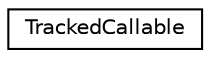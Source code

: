 digraph "Graphical Class Hierarchy"
{
  edge [fontname="Helvetica",fontsize="10",labelfontname="Helvetica",labelfontsize="10"];
  node [fontname="Helvetica",fontsize="10",shape=record];
  rankdir="LR";
  Node0 [label="TrackedCallable",height=0.2,width=0.4,color="black", fillcolor="white", style="filled",URL="$struct_tracked_callable.html"];
}
